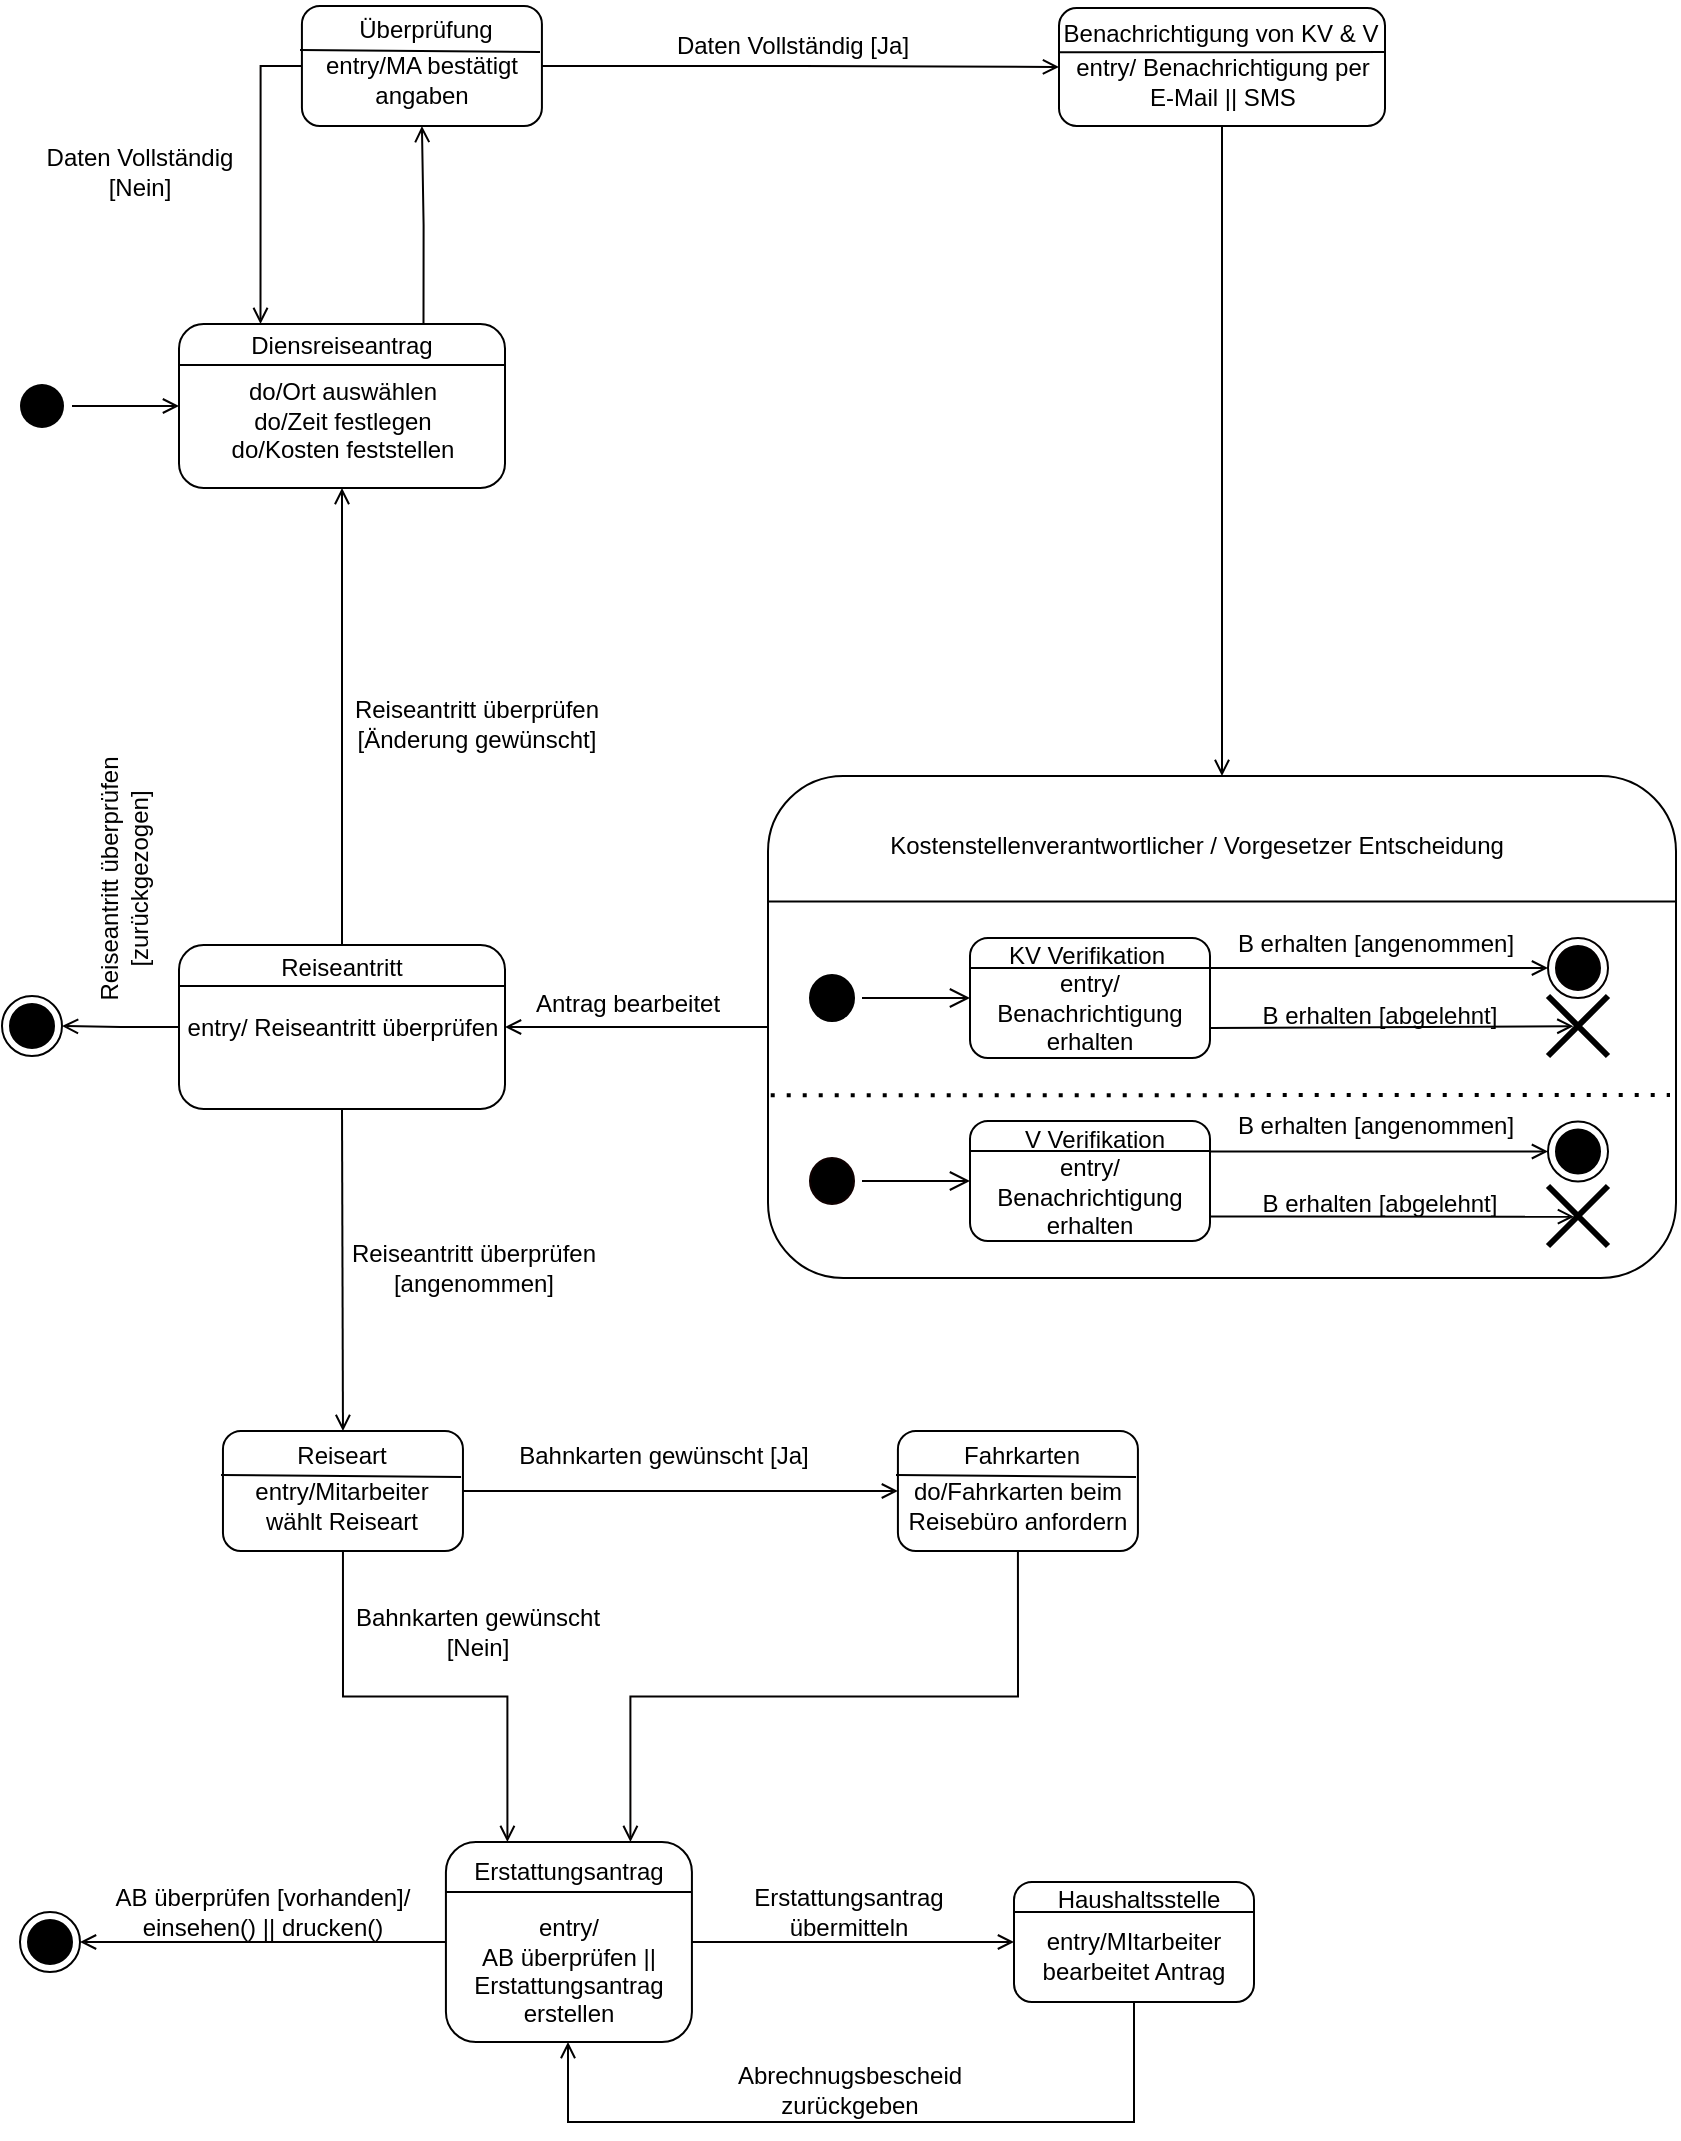 <mxfile version="15.9.6" type="github"><diagram id="LWoiWAAmialG3DsyzhXP" name="Page-1"><mxGraphModel dx="1426" dy="726" grid="1" gridSize="10" guides="1" tooltips="1" connect="1" arrows="1" fold="1" page="1" pageScale="1" pageWidth="850" pageHeight="1100" math="0" shadow="0"><root><mxCell id="0"/><mxCell id="1" parent="0"/><mxCell id="oOSiYRpQVKKaJr9QhhuI-1" value="&lt;div&gt;&lt;br&gt;entry/ Benachrichtigung per E-Mail || SMS&lt;/div&gt;" style="rounded=1;whiteSpace=wrap;html=1;" parent="1" vertex="1"><mxGeometry x="536.5" y="26" width="163" height="59" as="geometry"/></mxCell><mxCell id="KY9CfYg8nW151QM087wr-58" style="edgeStyle=none;rounded=0;orthogonalLoop=1;jettySize=auto;html=1;exitX=1;exitY=0.5;exitDx=0;exitDy=0;entryX=0;entryY=0.5;entryDx=0;entryDy=0;strokeColor=#030000;endArrow=open;endFill=0;" parent="1" source="oOSiYRpQVKKaJr9QhhuI-3" target="oOSiYRpQVKKaJr9QhhuI-63" edge="1"><mxGeometry relative="1" as="geometry"/></mxCell><mxCell id="oOSiYRpQVKKaJr9QhhuI-3" value="" style="ellipse;html=1;shape=startState;fillColor=#000000;strokeColor=none;" parent="1" vertex="1"><mxGeometry x="13" y="210" width="30" height="30" as="geometry"/></mxCell><mxCell id="oOSiYRpQVKKaJr9QhhuI-5" value="" style="endArrow=none;html=1;rounded=0;exitX=0.001;exitY=0.376;exitDx=0;exitDy=0;exitPerimeter=0;" parent="1" source="oOSiYRpQVKKaJr9QhhuI-1" edge="1"><mxGeometry width="50" height="50" relative="1" as="geometry"><mxPoint x="527.5" y="87" as="sourcePoint"/><mxPoint x="699.92" y="48" as="targetPoint"/></mxGeometry></mxCell><mxCell id="oOSiYRpQVKKaJr9QhhuI-8" value="Benachrichtigung von KV &amp;amp; V" style="text;html=1;strokeColor=none;fillColor=none;align=center;verticalAlign=middle;whiteSpace=wrap;rounded=0;" parent="1" vertex="1"><mxGeometry x="533.48" y="24" width="169.04" height="30" as="geometry"/></mxCell><mxCell id="oOSiYRpQVKKaJr9QhhuI-13" value="" style="endArrow=open;html=1;rounded=0;entryX=0.5;entryY=0;entryDx=0;entryDy=0;exitX=0.5;exitY=1;exitDx=0;exitDy=0;endFill=0;" parent="1" source="oOSiYRpQVKKaJr9QhhuI-1" target="oOSiYRpQVKKaJr9QhhuI-22" edge="1"><mxGeometry width="50" height="50" relative="1" as="geometry"><mxPoint x="344" y="196" as="sourcePoint"/><mxPoint x="162.028" y="283.01" as="targetPoint"/></mxGeometry></mxCell><mxCell id="oOSiYRpQVKKaJr9QhhuI-20" value="Antrag bearbeitet " style="text;html=1;strokeColor=none;fillColor=none;align=center;verticalAlign=middle;whiteSpace=wrap;rounded=0;rotation=0;" parent="1" vertex="1"><mxGeometry x="255" y="508.5" width="132" height="30" as="geometry"/></mxCell><mxCell id="oOSiYRpQVKKaJr9QhhuI-22" value="" style="rounded=1;whiteSpace=wrap;html=1;" parent="1" vertex="1"><mxGeometry x="391" y="410" width="454" height="251" as="geometry"/></mxCell><mxCell id="oOSiYRpQVKKaJr9QhhuI-24" value="" style="endArrow=none;html=1;rounded=0;exitX=0;exitY=0.25;exitDx=0;exitDy=0;entryX=1;entryY=0.25;entryDx=0;entryDy=0;" parent="1" source="oOSiYRpQVKKaJr9QhhuI-22" target="oOSiYRpQVKKaJr9QhhuI-22" edge="1"><mxGeometry width="50" height="50" relative="1" as="geometry"><mxPoint x="432" y="479" as="sourcePoint"/><mxPoint x="482" y="429" as="targetPoint"/></mxGeometry></mxCell><mxCell id="oOSiYRpQVKKaJr9QhhuI-25" value="" style="endArrow=none;dashed=1;html=1;dashPattern=1 3;strokeWidth=2;rounded=0;exitX=0.003;exitY=0.636;exitDx=0;exitDy=0;exitPerimeter=0;" parent="1" source="oOSiYRpQVKKaJr9QhhuI-22" edge="1"><mxGeometry width="50" height="50" relative="1" as="geometry"><mxPoint x="511" y="548" as="sourcePoint"/><mxPoint x="842" y="569.5" as="targetPoint"/></mxGeometry></mxCell><mxCell id="oOSiYRpQVKKaJr9QhhuI-28" value="Kostenstellenverantwortlicher / Vorgesetzer Entscheidung" style="text;html=1;strokeColor=none;fillColor=none;align=center;verticalAlign=middle;whiteSpace=wrap;rounded=0;" parent="1" vertex="1"><mxGeometry x="433" y="429.5" width="345" height="30" as="geometry"/></mxCell><mxCell id="oOSiYRpQVKKaJr9QhhuI-29" value="" style="ellipse;html=1;shape=startState;fillColor=#000000;strokeColor=#000000;" parent="1" vertex="1"><mxGeometry x="408" y="505.5" width="30" height="31" as="geometry"/></mxCell><mxCell id="oOSiYRpQVKKaJr9QhhuI-30" value="" style="edgeStyle=orthogonalEdgeStyle;html=1;verticalAlign=bottom;endArrow=open;endSize=8;strokeColor=#030000;rounded=0;entryX=0;entryY=0.5;entryDx=0;entryDy=0;" parent="1" source="oOSiYRpQVKKaJr9QhhuI-29" target="oOSiYRpQVKKaJr9QhhuI-31" edge="1"><mxGeometry relative="1" as="geometry"><mxPoint x="444" y="597.5" as="targetPoint"/></mxGeometry></mxCell><mxCell id="oOSiYRpQVKKaJr9QhhuI-31" value="&lt;div&gt;&lt;br&gt;&lt;/div&gt;&lt;div&gt;entry/ Benachrichtigung erhalten &lt;/div&gt;" style="rounded=1;whiteSpace=wrap;html=1;" parent="1" vertex="1"><mxGeometry x="492" y="491" width="120" height="60" as="geometry"/></mxCell><mxCell id="oOSiYRpQVKKaJr9QhhuI-32" value="" style="endArrow=none;html=1;rounded=0;exitX=0;exitY=0.25;exitDx=0;exitDy=0;entryX=1;entryY=0.25;entryDx=0;entryDy=0;" parent="1" source="oOSiYRpQVKKaJr9QhhuI-31" target="oOSiYRpQVKKaJr9QhhuI-31" edge="1"><mxGeometry width="50" height="50" relative="1" as="geometry"><mxPoint x="533" y="540.5" as="sourcePoint"/><mxPoint x="583" y="490.5" as="targetPoint"/></mxGeometry></mxCell><mxCell id="oOSiYRpQVKKaJr9QhhuI-37" value="" style="ellipse;html=1;shape=startState;fillColor=#000000;strokeColor=#0F0000;" parent="1" vertex="1"><mxGeometry x="408" y="597" width="30" height="31" as="geometry"/></mxCell><mxCell id="oOSiYRpQVKKaJr9QhhuI-38" value="" style="edgeStyle=orthogonalEdgeStyle;html=1;verticalAlign=bottom;endArrow=open;endSize=8;strokeColor=#030000;rounded=0;entryX=0;entryY=0.5;entryDx=0;entryDy=0;" parent="1" source="oOSiYRpQVKKaJr9QhhuI-37" target="oOSiYRpQVKKaJr9QhhuI-39" edge="1"><mxGeometry relative="1" as="geometry"><mxPoint x="444" y="689" as="targetPoint"/></mxGeometry></mxCell><mxCell id="oOSiYRpQVKKaJr9QhhuI-39" value="&lt;div&gt;&lt;br&gt;&lt;/div&gt;&lt;div&gt;entry/ Benachrichtigung erhalten&lt;/div&gt;" style="rounded=1;whiteSpace=wrap;html=1;" parent="1" vertex="1"><mxGeometry x="492" y="582.5" width="120" height="60" as="geometry"/></mxCell><mxCell id="oOSiYRpQVKKaJr9QhhuI-40" value="" style="endArrow=none;html=1;rounded=0;exitX=0;exitY=0.25;exitDx=0;exitDy=0;entryX=1;entryY=0.25;entryDx=0;entryDy=0;" parent="1" source="oOSiYRpQVKKaJr9QhhuI-39" target="oOSiYRpQVKKaJr9QhhuI-39" edge="1"><mxGeometry width="50" height="50" relative="1" as="geometry"><mxPoint x="533" y="632" as="sourcePoint"/><mxPoint x="583" y="582" as="targetPoint"/></mxGeometry></mxCell><mxCell id="oOSiYRpQVKKaJr9QhhuI-41" value="KV Verifikation" style="text;html=1;strokeColor=none;fillColor=none;align=center;verticalAlign=middle;whiteSpace=wrap;rounded=0;" parent="1" vertex="1"><mxGeometry x="502" y="484.5" width="97" height="30" as="geometry"/></mxCell><mxCell id="oOSiYRpQVKKaJr9QhhuI-42" value="V Verifikation" style="text;html=1;strokeColor=none;fillColor=none;align=center;verticalAlign=middle;whiteSpace=wrap;rounded=0;" parent="1" vertex="1"><mxGeometry x="504" y="576.5" width="101" height="30" as="geometry"/></mxCell><mxCell id="oOSiYRpQVKKaJr9QhhuI-44" value="" style="ellipse;html=1;shape=endState;fillColor=#000000;strokeColor=#030000;" parent="1" vertex="1"><mxGeometry x="781" y="491" width="30" height="30" as="geometry"/></mxCell><mxCell id="oOSiYRpQVKKaJr9QhhuI-46" value="" style="endArrow=open;html=1;rounded=0;exitX=1;exitY=0.25;exitDx=0;exitDy=0;entryX=0;entryY=0.5;entryDx=0;entryDy=0;endFill=0;" parent="1" source="oOSiYRpQVKKaJr9QhhuI-31" target="oOSiYRpQVKKaJr9QhhuI-44" edge="1"><mxGeometry width="50" height="50" relative="1" as="geometry"><mxPoint x="674" y="533.5" as="sourcePoint"/><mxPoint x="724" y="483.5" as="targetPoint"/></mxGeometry></mxCell><mxCell id="oOSiYRpQVKKaJr9QhhuI-47" value="B erhalten [angenommen]" style="text;html=1;strokeColor=none;fillColor=none;align=center;verticalAlign=middle;whiteSpace=wrap;rounded=0;" parent="1" vertex="1"><mxGeometry x="624" y="478.5" width="142" height="30" as="geometry"/></mxCell><mxCell id="oOSiYRpQVKKaJr9QhhuI-48" value="" style="ellipse;html=1;shape=endState;fillColor=#000000;strokeColor=#000000;" parent="1" vertex="1"><mxGeometry x="781" y="582.75" width="30" height="30" as="geometry"/></mxCell><mxCell id="oOSiYRpQVKKaJr9QhhuI-49" value="" style="endArrow=open;html=1;rounded=0;exitX=1;exitY=0.25;exitDx=0;exitDy=0;entryX=0;entryY=0.5;entryDx=0;entryDy=0;endFill=0;" parent="1" target="oOSiYRpQVKKaJr9QhhuI-48" edge="1"><mxGeometry width="50" height="50" relative="1" as="geometry"><mxPoint x="612" y="597.75" as="sourcePoint"/><mxPoint x="724" y="575.25" as="targetPoint"/></mxGeometry></mxCell><mxCell id="oOSiYRpQVKKaJr9QhhuI-50" value="B erhalten [angenommen]" style="text;html=1;strokeColor=none;fillColor=none;align=center;verticalAlign=middle;whiteSpace=wrap;rounded=0;" parent="1" vertex="1"><mxGeometry x="624" y="570.25" width="142" height="30" as="geometry"/></mxCell><mxCell id="oOSiYRpQVKKaJr9QhhuI-52" value="" style="shape=umlDestroy;whiteSpace=wrap;html=1;strokeWidth=3;" parent="1" vertex="1"><mxGeometry x="781" y="520" width="30" height="30" as="geometry"/></mxCell><mxCell id="oOSiYRpQVKKaJr9QhhuI-53" value="" style="endArrow=open;html=1;rounded=0;exitX=1;exitY=0.75;exitDx=0;exitDy=0;entryX=0.423;entryY=0.503;entryDx=0;entryDy=0;entryPerimeter=0;endFill=0;" parent="1" source="oOSiYRpQVKKaJr9QhhuI-31" target="oOSiYRpQVKKaJr9QhhuI-52" edge="1"><mxGeometry width="50" height="50" relative="1" as="geometry"><mxPoint x="683" y="564.5" as="sourcePoint"/><mxPoint x="733" y="514.5" as="targetPoint"/></mxGeometry></mxCell><mxCell id="oOSiYRpQVKKaJr9QhhuI-54" value="B erhalten [abgelehnt]" style="text;html=1;strokeColor=none;fillColor=none;align=center;verticalAlign=middle;whiteSpace=wrap;rounded=0;" parent="1" vertex="1"><mxGeometry x="626" y="514.5" width="142" height="30" as="geometry"/></mxCell><mxCell id="oOSiYRpQVKKaJr9QhhuI-56" value="" style="shape=umlDestroy;whiteSpace=wrap;html=1;strokeWidth=3;" parent="1" vertex="1"><mxGeometry x="781" y="615" width="30" height="30" as="geometry"/></mxCell><mxCell id="oOSiYRpQVKKaJr9QhhuI-57" value="" style="endArrow=open;html=1;rounded=0;exitX=1;exitY=0.75;exitDx=0;exitDy=0;entryX=0.433;entryY=0.511;entryDx=0;entryDy=0;entryPerimeter=0;endFill=0;" parent="1" target="oOSiYRpQVKKaJr9QhhuI-56" edge="1"><mxGeometry width="50" height="50" relative="1" as="geometry"><mxPoint x="612" y="630.25" as="sourcePoint"/><mxPoint x="733" y="608.75" as="targetPoint"/></mxGeometry></mxCell><mxCell id="oOSiYRpQVKKaJr9QhhuI-58" value="B erhalten [abgelehnt]" style="text;html=1;strokeColor=none;fillColor=none;align=center;verticalAlign=middle;whiteSpace=wrap;rounded=0;" parent="1" vertex="1"><mxGeometry x="626" y="608.75" width="142" height="30" as="geometry"/></mxCell><mxCell id="oOSiYRpQVKKaJr9QhhuI-59" value="" style="endArrow=open;html=1;rounded=0;exitX=0;exitY=0.5;exitDx=0;exitDy=0;entryX=1;entryY=0.5;entryDx=0;entryDy=0;endFill=0;" parent="1" source="oOSiYRpQVKKaJr9QhhuI-22" target="oOSiYRpQVKKaJr9QhhuI-60" edge="1"><mxGeometry width="50" height="50" relative="1" as="geometry"><mxPoint x="565" y="582" as="sourcePoint"/><mxPoint x="566" y="566" as="targetPoint"/></mxGeometry></mxCell><mxCell id="KY9CfYg8nW151QM087wr-65" style="edgeStyle=orthogonalEdgeStyle;rounded=0;orthogonalLoop=1;jettySize=auto;html=1;exitX=0;exitY=0.5;exitDx=0;exitDy=0;entryX=1;entryY=0.5;entryDx=0;entryDy=0;endArrow=open;endFill=0;strokeColor=#030000;" parent="1" source="oOSiYRpQVKKaJr9QhhuI-60" target="oOSiYRpQVKKaJr9QhhuI-71" edge="1"><mxGeometry relative="1" as="geometry"/></mxCell><mxCell id="oOSiYRpQVKKaJr9QhhuI-60" value="&lt;div&gt;entry/ Reiseantritt überprüfen&lt;br&gt;&lt;/div&gt;" style="rounded=1;whiteSpace=wrap;html=1;" parent="1" vertex="1"><mxGeometry x="96.5" y="494.5" width="163" height="82" as="geometry"/></mxCell><mxCell id="oOSiYRpQVKKaJr9QhhuI-61" value="" style="endArrow=none;html=1;rounded=0;exitX=0;exitY=0.25;exitDx=0;exitDy=0;entryX=1;entryY=0.25;entryDx=0;entryDy=0;" parent="1" source="oOSiYRpQVKKaJr9QhhuI-60" target="oOSiYRpQVKKaJr9QhhuI-60" edge="1"><mxGeometry width="50" height="50" relative="1" as="geometry"><mxPoint x="88.5" y="569.5" as="sourcePoint"/><mxPoint x="138.5" y="519.5" as="targetPoint"/></mxGeometry></mxCell><mxCell id="oOSiYRpQVKKaJr9QhhuI-62" value="Reiseantritt" style="text;html=1;strokeColor=none;fillColor=none;align=center;verticalAlign=middle;whiteSpace=wrap;rounded=0;" parent="1" vertex="1"><mxGeometry x="104.0" y="497.75" width="148" height="16.5" as="geometry"/></mxCell><mxCell id="KY9CfYg8nW151QM087wr-68" style="edgeStyle=orthogonalEdgeStyle;rounded=0;orthogonalLoop=1;jettySize=auto;html=1;exitX=0.75;exitY=0;exitDx=0;exitDy=0;entryX=0.5;entryY=1;entryDx=0;entryDy=0;endArrow=open;endFill=0;strokeColor=#030000;" parent="1" source="oOSiYRpQVKKaJr9QhhuI-63" target="KY9CfYg8nW151QM087wr-14" edge="1"><mxGeometry relative="1" as="geometry"/></mxCell><mxCell id="oOSiYRpQVKKaJr9QhhuI-63" value="&lt;div&gt;&lt;br&gt;&lt;/div&gt;&lt;div&gt;do/Ort auswählen&lt;/div&gt;&lt;div&gt;do/Zeit festlegen&lt;/div&gt;&lt;div&gt;do/Kosten feststellen&lt;br&gt;&lt;/div&gt;" style="rounded=1;whiteSpace=wrap;html=1;" parent="1" vertex="1"><mxGeometry x="96.5" y="184" width="163" height="82" as="geometry"/></mxCell><mxCell id="oOSiYRpQVKKaJr9QhhuI-64" value="" style="endArrow=none;html=1;rounded=0;exitX=0;exitY=0.25;exitDx=0;exitDy=0;entryX=1;entryY=0.25;entryDx=0;entryDy=0;" parent="1" source="oOSiYRpQVKKaJr9QhhuI-63" target="oOSiYRpQVKKaJr9QhhuI-63" edge="1"><mxGeometry width="50" height="50" relative="1" as="geometry"><mxPoint x="323" y="432" as="sourcePoint"/><mxPoint x="373" y="382" as="targetPoint"/></mxGeometry></mxCell><mxCell id="oOSiYRpQVKKaJr9QhhuI-65" value="Diensreiseantrag" style="text;html=1;strokeColor=none;fillColor=none;align=center;verticalAlign=middle;whiteSpace=wrap;rounded=0;" parent="1" vertex="1"><mxGeometry x="103.25" y="180" width="149.5" height="30" as="geometry"/></mxCell><mxCell id="oOSiYRpQVKKaJr9QhhuI-68" value="" style="endArrow=open;html=1;rounded=0;entryX=0.5;entryY=1;entryDx=0;entryDy=0;endFill=0;exitX=0.5;exitY=0;exitDx=0;exitDy=0;" parent="1" source="oOSiYRpQVKKaJr9QhhuI-60" target="oOSiYRpQVKKaJr9QhhuI-63" edge="1"><mxGeometry width="50" height="50" relative="1" as="geometry"><mxPoint x="170" y="490" as="sourcePoint"/><mxPoint x="284" y="339.25" as="targetPoint"/></mxGeometry></mxCell><mxCell id="oOSiYRpQVKKaJr9QhhuI-69" value="Reiseantritt überprüfen [Änderung gewünscht]" style="text;html=1;strokeColor=none;fillColor=none;align=center;verticalAlign=middle;whiteSpace=wrap;rounded=0;" parent="1" vertex="1"><mxGeometry x="183.0" y="357" width="125" height="53" as="geometry"/></mxCell><mxCell id="oOSiYRpQVKKaJr9QhhuI-71" value="" style="ellipse;html=1;shape=endState;fillColor=#000000;strokeColor=#000000;" parent="1" vertex="1"><mxGeometry x="8" y="520" width="30" height="30" as="geometry"/></mxCell><mxCell id="oOSiYRpQVKKaJr9QhhuI-72" value="Reiseantritt überprüfen [zurückgezogen]" style="text;html=1;strokeColor=none;fillColor=none;align=center;verticalAlign=middle;whiteSpace=wrap;rounded=0;rotation=-90;" parent="1" vertex="1"><mxGeometry y="444" width="138" height="34.5" as="geometry"/></mxCell><mxCell id="oOSiYRpQVKKaJr9QhhuI-74" value="" style="endArrow=open;html=1;rounded=0;exitX=0.5;exitY=1;exitDx=0;exitDy=0;endFill=0;entryX=0.5;entryY=0;entryDx=0;entryDy=0;" parent="1" source="oOSiYRpQVKKaJr9QhhuI-60" target="KY9CfYg8nW151QM087wr-59" edge="1"><mxGeometry width="50" height="50" relative="1" as="geometry"><mxPoint x="219.0" y="656.25" as="sourcePoint"/><mxPoint x="234.0" y="645.25" as="targetPoint"/></mxGeometry></mxCell><mxCell id="oOSiYRpQVKKaJr9QhhuI-76" value="Reiseantritt überprüfen [angenommen]" style="text;html=1;strokeColor=none;fillColor=none;align=center;verticalAlign=middle;whiteSpace=wrap;rounded=0;" parent="1" vertex="1"><mxGeometry x="180.0" y="631.5" width="128" height="48" as="geometry"/></mxCell><mxCell id="KY9CfYg8nW151QM087wr-63" style="edgeStyle=none;rounded=0;orthogonalLoop=1;jettySize=auto;html=1;exitX=0;exitY=0.5;exitDx=0;exitDy=0;entryX=1;entryY=0.5;entryDx=0;entryDy=0;endArrow=open;endFill=0;strokeColor=#030000;" parent="1" source="oOSiYRpQVKKaJr9QhhuI-86" target="oOSiYRpQVKKaJr9QhhuI-102" edge="1"><mxGeometry relative="1" as="geometry"/></mxCell><mxCell id="KY9CfYg8nW151QM087wr-64" style="edgeStyle=none;rounded=0;orthogonalLoop=1;jettySize=auto;html=1;exitX=1;exitY=0.5;exitDx=0;exitDy=0;entryX=0;entryY=0.5;entryDx=0;entryDy=0;endArrow=open;endFill=0;strokeColor=#030000;" parent="1" source="oOSiYRpQVKKaJr9QhhuI-86" target="oOSiYRpQVKKaJr9QhhuI-91" edge="1"><mxGeometry relative="1" as="geometry"/></mxCell><mxCell id="oOSiYRpQVKKaJr9QhhuI-86" value="&lt;div&gt;&lt;br&gt;&lt;/div&gt;&lt;div&gt;&lt;br&gt;&lt;/div&gt;&lt;div&gt;entry/&lt;/div&gt;&lt;div&gt;AB überprüfen || Erstattungsantrag erstellen&lt;br&gt;&lt;/div&gt;" style="rounded=1;whiteSpace=wrap;html=1;" parent="1" vertex="1"><mxGeometry x="229.96" y="943" width="123" height="100" as="geometry"/></mxCell><mxCell id="oOSiYRpQVKKaJr9QhhuI-87" value="" style="endArrow=none;html=1;rounded=0;exitX=0;exitY=0.25;exitDx=0;exitDy=0;entryX=1;entryY=0.25;entryDx=0;entryDy=0;" parent="1" source="oOSiYRpQVKKaJr9QhhuI-86" target="oOSiYRpQVKKaJr9QhhuI-86" edge="1"><mxGeometry width="50" height="50" relative="1" as="geometry"><mxPoint x="276.96" y="1011" as="sourcePoint"/><mxPoint x="326.96" y="961" as="targetPoint"/></mxGeometry></mxCell><mxCell id="oOSiYRpQVKKaJr9QhhuI-88" value="Erstattungsantrag" style="text;html=1;strokeColor=none;fillColor=none;align=center;verticalAlign=middle;whiteSpace=wrap;rounded=0;" parent="1" vertex="1"><mxGeometry x="234.96" y="943" width="113" height="30" as="geometry"/></mxCell><mxCell id="oOSiYRpQVKKaJr9QhhuI-90" value="Erstattungsantrag übermitteln" style="text;html=1;strokeColor=none;fillColor=none;align=center;verticalAlign=middle;whiteSpace=wrap;rounded=0;" parent="1" vertex="1"><mxGeometry x="362" y="963" width="139" height="30" as="geometry"/></mxCell><mxCell id="oOSiYRpQVKKaJr9QhhuI-91" value="&lt;div&gt;&lt;br&gt;&lt;/div&gt;&lt;div&gt;entry/MItarbeiter bearbeitet Antrag&lt;br&gt;&lt;/div&gt;" style="rounded=1;whiteSpace=wrap;html=1;" parent="1" vertex="1"><mxGeometry x="514" y="963" width="120" height="60" as="geometry"/></mxCell><mxCell id="oOSiYRpQVKKaJr9QhhuI-92" value="" style="endArrow=none;html=1;rounded=0;exitX=0;exitY=0.25;exitDx=0;exitDy=0;entryX=1;entryY=0.25;entryDx=0;entryDy=0;" parent="1" source="oOSiYRpQVKKaJr9QhhuI-91" target="oOSiYRpQVKKaJr9QhhuI-91" edge="1"><mxGeometry width="50" height="50" relative="1" as="geometry"><mxPoint x="561" y="1031" as="sourcePoint"/><mxPoint x="611" y="981" as="targetPoint"/></mxGeometry></mxCell><mxCell id="oOSiYRpQVKKaJr9QhhuI-93" value="Haushaltsstelle" style="text;html=1;strokeColor=none;fillColor=none;align=center;verticalAlign=middle;whiteSpace=wrap;rounded=0;" parent="1" vertex="1"><mxGeometry x="520" y="957" width="113" height="30" as="geometry"/></mxCell><mxCell id="oOSiYRpQVKKaJr9QhhuI-98" value="" style="endArrow=open;html=1;rounded=0;exitX=0.5;exitY=1;exitDx=0;exitDy=0;entryX=0.5;entryY=1;entryDx=0;entryDy=0;endFill=0;edgeStyle=orthogonalEdgeStyle;" parent="1" source="oOSiYRpQVKKaJr9QhhuI-91" target="oOSiYRpQVKKaJr9QhhuI-86" edge="1"><mxGeometry width="50" height="50" relative="1" as="geometry"><mxPoint x="125" y="1059" as="sourcePoint"/><mxPoint x="139" y="1062" as="targetPoint"/><Array as="points"><mxPoint x="574" y="1083"/><mxPoint x="291" y="1083"/><mxPoint x="291" y="1043"/></Array></mxGeometry></mxCell><mxCell id="oOSiYRpQVKKaJr9QhhuI-100" value="AB überprüfen [vorhanden]/ einsehen() || drucken()" style="text;html=1;strokeColor=none;fillColor=none;align=center;verticalAlign=middle;whiteSpace=wrap;rounded=0;" parent="1" vertex="1"><mxGeometry x="52" y="963" width="173" height="30" as="geometry"/></mxCell><mxCell id="oOSiYRpQVKKaJr9QhhuI-101" value="Abrechnugsbescheid zurückgeben" style="text;html=1;strokeColor=none;fillColor=none;align=center;verticalAlign=middle;whiteSpace=wrap;rounded=0;" parent="1" vertex="1"><mxGeometry x="354.5" y="1052" width="154" height="30" as="geometry"/></mxCell><mxCell id="oOSiYRpQVKKaJr9QhhuI-102" value="" style="ellipse;html=1;shape=endState;fillColor=#000000;strokeColor=#000000;" parent="1" vertex="1"><mxGeometry x="17" y="978" width="30" height="30" as="geometry"/></mxCell><mxCell id="KY9CfYg8nW151QM087wr-56" style="rounded=0;orthogonalLoop=1;jettySize=auto;html=1;exitX=1;exitY=0.5;exitDx=0;exitDy=0;entryX=0;entryY=0.5;entryDx=0;entryDy=0;strokeColor=#030000;endArrow=open;endFill=0;edgeStyle=orthogonalEdgeStyle;" parent="1" source="KY9CfYg8nW151QM087wr-14" target="oOSiYRpQVKKaJr9QhhuI-1" edge="1"><mxGeometry relative="1" as="geometry"/></mxCell><mxCell id="KY9CfYg8nW151QM087wr-67" style="edgeStyle=orthogonalEdgeStyle;rounded=0;orthogonalLoop=1;jettySize=auto;html=1;exitX=0;exitY=0.5;exitDx=0;exitDy=0;entryX=0.25;entryY=0;entryDx=0;entryDy=0;endArrow=open;endFill=0;strokeColor=#030000;" parent="1" source="KY9CfYg8nW151QM087wr-14" target="oOSiYRpQVKKaJr9QhhuI-63" edge="1"><mxGeometry relative="1" as="geometry"/></mxCell><mxCell id="KY9CfYg8nW151QM087wr-14" value="&lt;div&gt;&lt;br&gt;&lt;/div&gt;&lt;div&gt;entry/MA bestätigt angaben&lt;br&gt;&lt;/div&gt;" style="rounded=1;whiteSpace=wrap;html=1;" parent="1" vertex="1"><mxGeometry x="157.96" y="25" width="120" height="60" as="geometry"/></mxCell><mxCell id="KY9CfYg8nW151QM087wr-15" value="" style="endArrow=none;html=1;rounded=0;exitX=-0.008;exitY=0.367;exitDx=0;exitDy=0;exitPerimeter=0;entryX=0.992;entryY=0.383;entryDx=0;entryDy=0;entryPerimeter=0;" parent="1" source="KY9CfYg8nW151QM087wr-14" target="KY9CfYg8nW151QM087wr-14" edge="1"><mxGeometry width="50" height="50" relative="1" as="geometry"><mxPoint x="197.96" y="80" as="sourcePoint"/><mxPoint x="247.96" y="30" as="targetPoint"/></mxGeometry></mxCell><mxCell id="KY9CfYg8nW151QM087wr-16" value="Überprüfung" style="text;html=1;strokeColor=none;fillColor=none;align=center;verticalAlign=middle;whiteSpace=wrap;rounded=0;" parent="1" vertex="1"><mxGeometry x="173.96" y="22" width="92" height="30" as="geometry"/></mxCell><mxCell id="KY9CfYg8nW151QM087wr-20" value="Daten Vollständig&lt;br&gt;[Nein]" style="text;html=1;strokeColor=none;fillColor=none;align=center;verticalAlign=middle;whiteSpace=wrap;rounded=0;" parent="1" vertex="1"><mxGeometry x="22.48" y="90" width="110" height="36" as="geometry"/></mxCell><mxCell id="KY9CfYg8nW151QM087wr-54" style="edgeStyle=orthogonalEdgeStyle;rounded=0;orthogonalLoop=1;jettySize=auto;html=1;exitX=0.5;exitY=1;exitDx=0;exitDy=0;entryX=0.75;entryY=0;entryDx=0;entryDy=0;strokeColor=#030000;endArrow=open;endFill=0;" parent="1" source="KY9CfYg8nW151QM087wr-42" target="oOSiYRpQVKKaJr9QhhuI-86" edge="1"><mxGeometry relative="1" as="geometry"/></mxCell><mxCell id="KY9CfYg8nW151QM087wr-42" value="&lt;div&gt;&lt;br&gt;&lt;/div&gt;&lt;div&gt;do/Fahrkarten beim Reisebüro anfordern&lt;/div&gt;" style="rounded=1;whiteSpace=wrap;html=1;" parent="1" vertex="1"><mxGeometry x="455.96" y="737.5" width="120" height="60" as="geometry"/></mxCell><mxCell id="KY9CfYg8nW151QM087wr-43" value="" style="endArrow=none;html=1;rounded=0;exitX=-0.008;exitY=0.367;exitDx=0;exitDy=0;exitPerimeter=0;entryX=0.992;entryY=0.383;entryDx=0;entryDy=0;entryPerimeter=0;" parent="1" source="KY9CfYg8nW151QM087wr-42" target="KY9CfYg8nW151QM087wr-42" edge="1"><mxGeometry width="50" height="50" relative="1" as="geometry"><mxPoint x="495.96" y="792.5" as="sourcePoint"/><mxPoint x="545.96" y="742.5" as="targetPoint"/></mxGeometry></mxCell><mxCell id="KY9CfYg8nW151QM087wr-44" value="Fahrkarten" style="text;html=1;strokeColor=none;fillColor=none;align=center;verticalAlign=middle;whiteSpace=wrap;rounded=0;" parent="1" vertex="1"><mxGeometry x="471.96" y="734.5" width="92" height="30" as="geometry"/></mxCell><mxCell id="KY9CfYg8nW151QM087wr-45" value="Bahnkarten gewünscht [Ja]" style="text;html=1;strokeColor=none;fillColor=none;align=center;verticalAlign=middle;whiteSpace=wrap;rounded=0;" parent="1" vertex="1"><mxGeometry x="259.5" y="731.5" width="158" height="36" as="geometry"/></mxCell><mxCell id="KY9CfYg8nW151QM087wr-46" value="Bahnkarten gewünscht [Nein]" style="text;html=1;strokeColor=none;fillColor=none;align=center;verticalAlign=middle;whiteSpace=wrap;rounded=0;" parent="1" vertex="1"><mxGeometry x="166.5" y="820" width="158" height="36" as="geometry"/></mxCell><mxCell id="KY9CfYg8nW151QM087wr-51" style="edgeStyle=none;rounded=0;orthogonalLoop=1;jettySize=auto;html=1;entryX=0;entryY=0.5;entryDx=0;entryDy=0;strokeColor=#030000;exitX=1;exitY=0.5;exitDx=0;exitDy=0;endArrow=open;endFill=0;" parent="1" source="KY9CfYg8nW151QM087wr-59" target="KY9CfYg8nW151QM087wr-42" edge="1"><mxGeometry relative="1" as="geometry"><mxPoint x="335" y="772" as="sourcePoint"/></mxGeometry></mxCell><mxCell id="KY9CfYg8nW151QM087wr-53" style="rounded=0;orthogonalLoop=1;jettySize=auto;html=1;exitX=0.5;exitY=1;exitDx=0;exitDy=0;strokeColor=#030000;endArrow=open;endFill=0;entryX=0.25;entryY=0;entryDx=0;entryDy=0;edgeStyle=orthogonalEdgeStyle;" parent="1" source="KY9CfYg8nW151QM087wr-59" target="oOSiYRpQVKKaJr9QhhuI-86" edge="1"><mxGeometry relative="1" as="geometry"><mxPoint x="170" y="896" as="targetPoint"/></mxGeometry></mxCell><mxCell id="KY9CfYg8nW151QM087wr-57" value="Daten Vollständig [Ja]" style="text;html=1;strokeColor=none;fillColor=none;align=center;verticalAlign=middle;whiteSpace=wrap;rounded=0;" parent="1" vertex="1"><mxGeometry x="317.5" y="37" width="171.04" height="15" as="geometry"/></mxCell><mxCell id="KY9CfYg8nW151QM087wr-59" value="&lt;div&gt;&lt;br&gt;&lt;/div&gt;&lt;div&gt;entry/Mitarbeiter wählt Reiseart&lt;br&gt;&lt;/div&gt;" style="rounded=1;whiteSpace=wrap;html=1;" parent="1" vertex="1"><mxGeometry x="118.48" y="737.5" width="120" height="60" as="geometry"/></mxCell><mxCell id="KY9CfYg8nW151QM087wr-60" value="" style="endArrow=none;html=1;rounded=0;exitX=-0.008;exitY=0.367;exitDx=0;exitDy=0;exitPerimeter=0;entryX=0.992;entryY=0.383;entryDx=0;entryDy=0;entryPerimeter=0;" parent="1" source="KY9CfYg8nW151QM087wr-59" target="KY9CfYg8nW151QM087wr-59" edge="1"><mxGeometry width="50" height="50" relative="1" as="geometry"><mxPoint x="158.48" y="792.5" as="sourcePoint"/><mxPoint x="208.48" y="742.5" as="targetPoint"/></mxGeometry></mxCell><mxCell id="KY9CfYg8nW151QM087wr-61" value="Reiseart" style="text;html=1;strokeColor=none;fillColor=none;align=center;verticalAlign=middle;whiteSpace=wrap;rounded=0;" parent="1" vertex="1"><mxGeometry x="132.48" y="739.5" width="92" height="20" as="geometry"/></mxCell></root></mxGraphModel></diagram></mxfile>